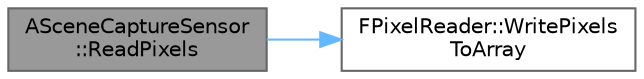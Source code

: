 digraph "ASceneCaptureSensor::ReadPixels"
{
 // INTERACTIVE_SVG=YES
 // LATEX_PDF_SIZE
  bgcolor="transparent";
  edge [fontname=Helvetica,fontsize=10,labelfontname=Helvetica,labelfontsize=10];
  node [fontname=Helvetica,fontsize=10,shape=box,height=0.2,width=0.4];
  rankdir="LR";
  Node1 [id="Node000001",label="ASceneCaptureSensor\l::ReadPixels",height=0.2,width=0.4,color="gray40", fillcolor="grey60", style="filled", fontcolor="black",tooltip="Use for debugging purposes only."];
  Node1 -> Node2 [id="edge1_Node000001_Node000002",color="steelblue1",style="solid",tooltip=" "];
  Node2 [id="Node000002",label="FPixelReader::WritePixels\lToArray",height=0.2,width=0.4,color="grey40", fillcolor="white", style="filled",URL="$dd/d11/classFPixelReader.html#a7b7dcebd2d155ed24686e65d0c420c7e",tooltip="Copy the pixels in RenderTarget into BitMap."];
}
